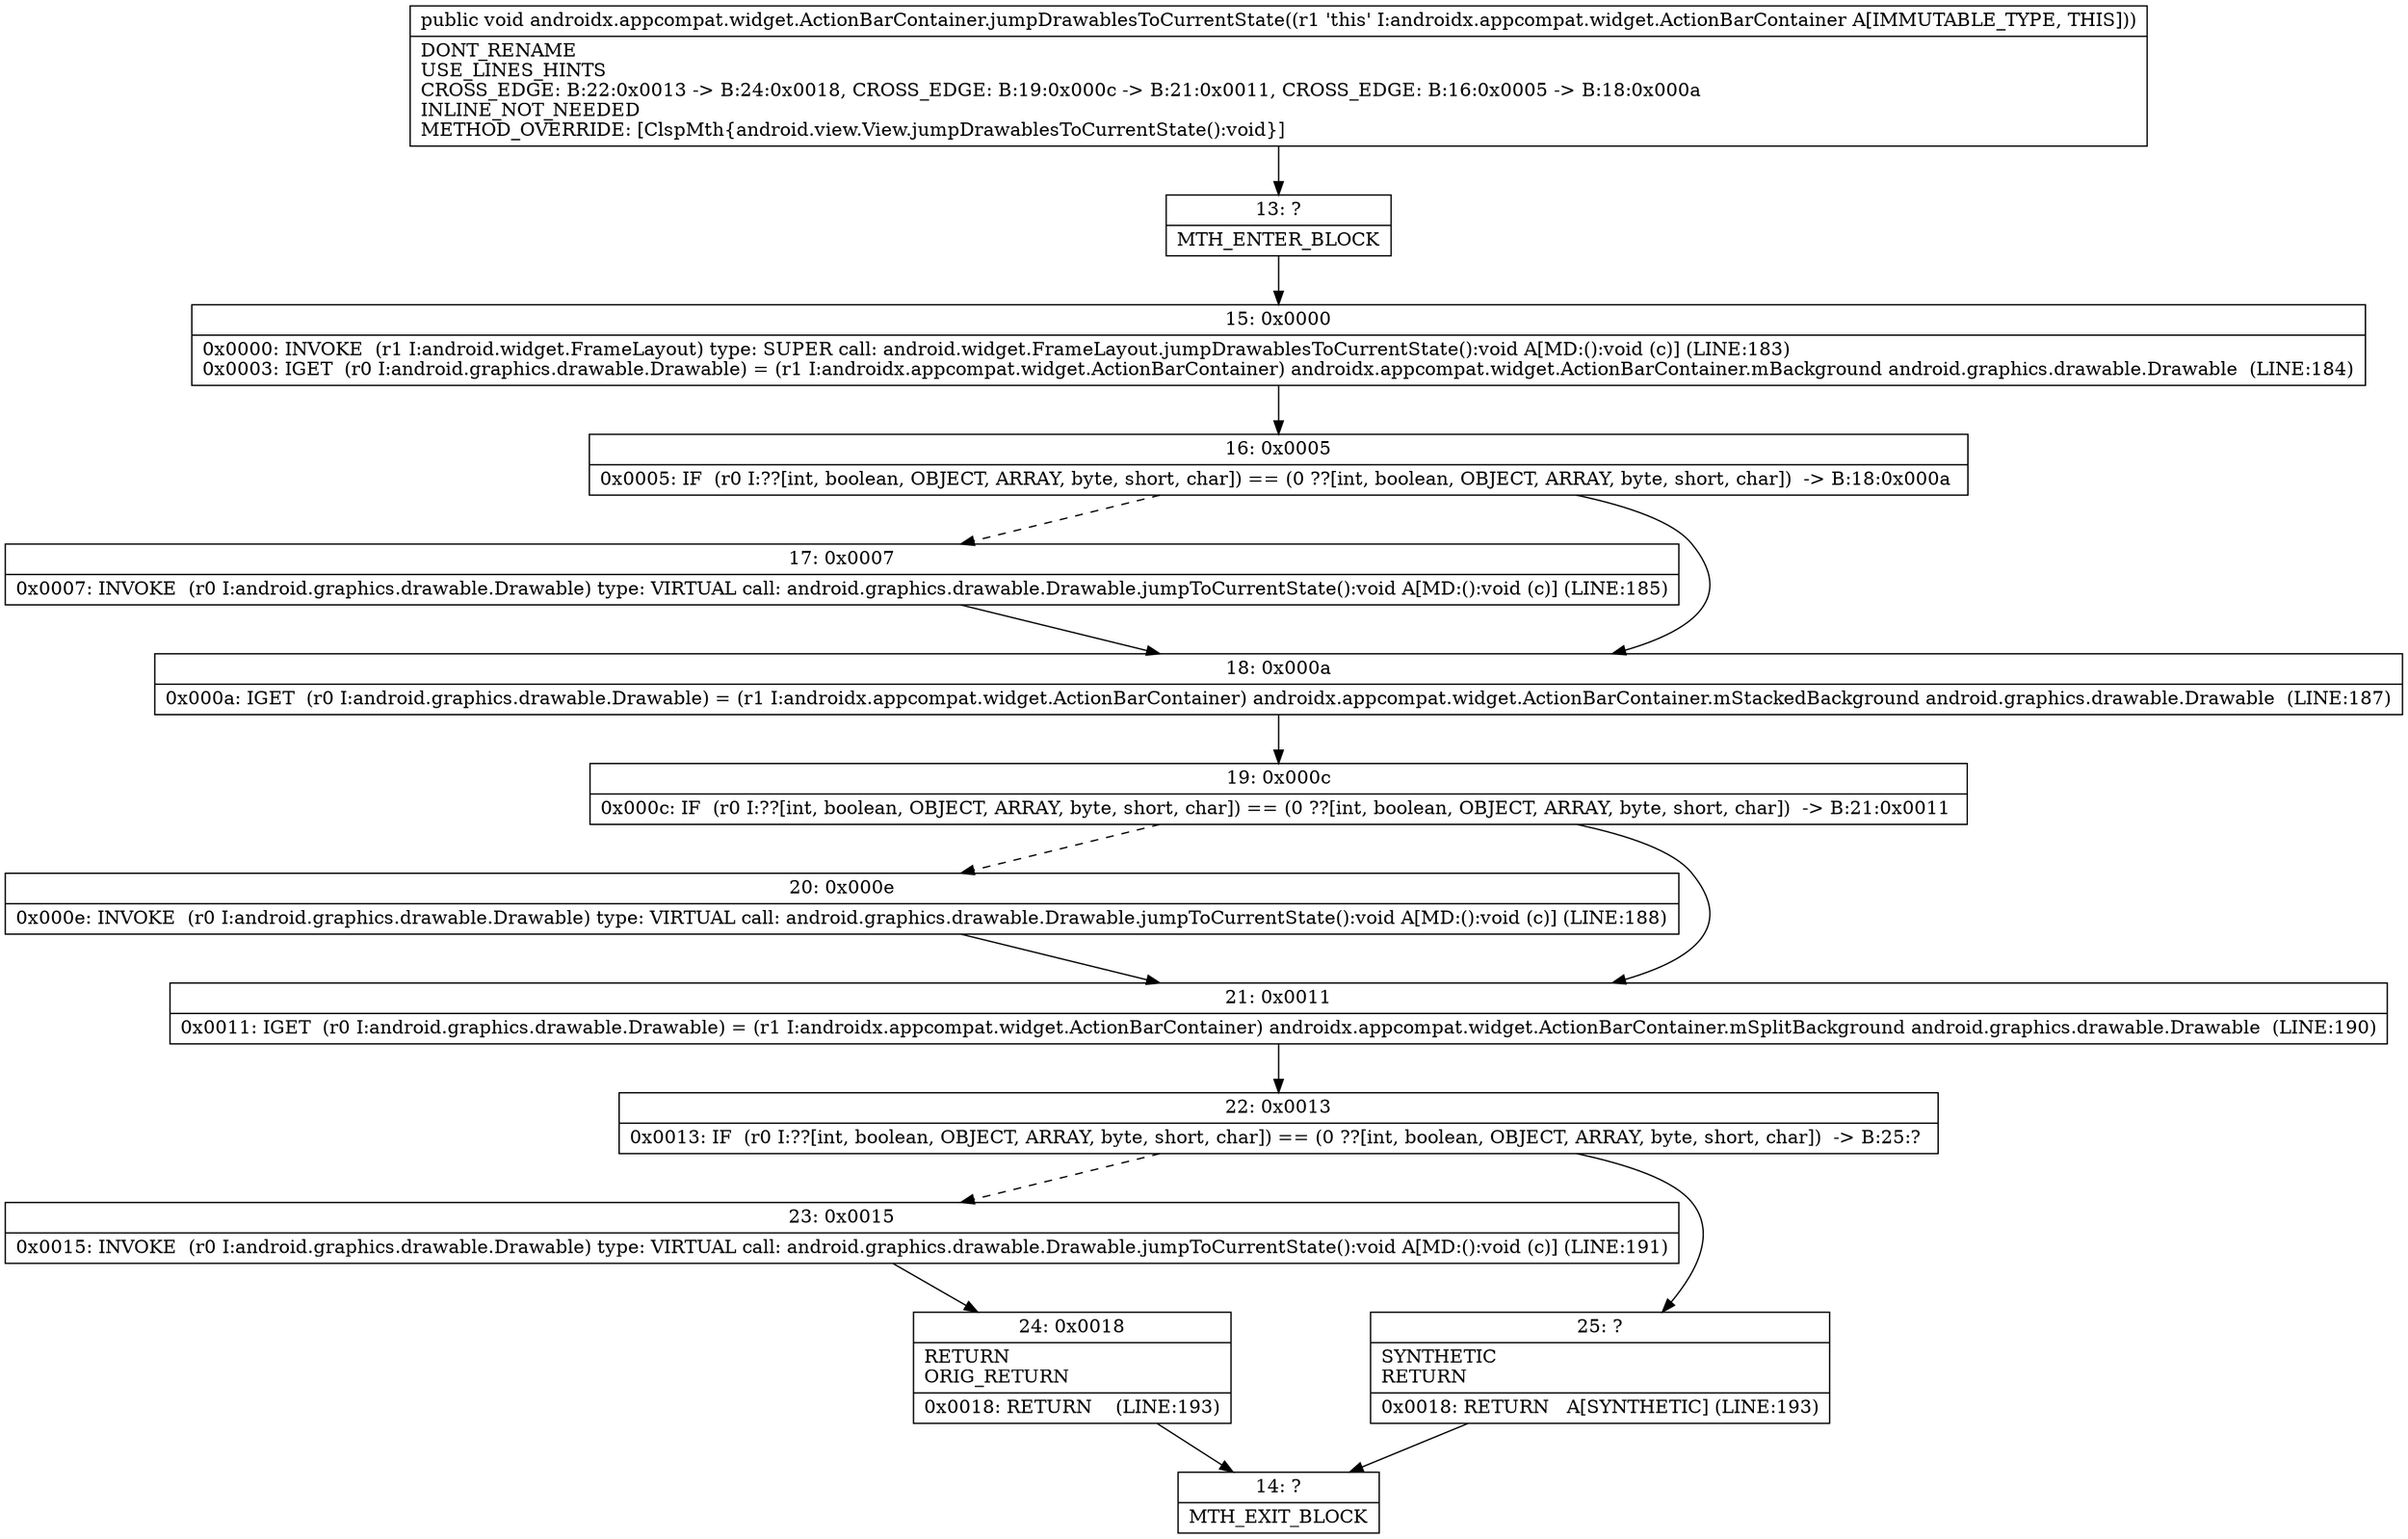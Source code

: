 digraph "CFG forandroidx.appcompat.widget.ActionBarContainer.jumpDrawablesToCurrentState()V" {
Node_13 [shape=record,label="{13\:\ ?|MTH_ENTER_BLOCK\l}"];
Node_15 [shape=record,label="{15\:\ 0x0000|0x0000: INVOKE  (r1 I:android.widget.FrameLayout) type: SUPER call: android.widget.FrameLayout.jumpDrawablesToCurrentState():void A[MD:():void (c)] (LINE:183)\l0x0003: IGET  (r0 I:android.graphics.drawable.Drawable) = (r1 I:androidx.appcompat.widget.ActionBarContainer) androidx.appcompat.widget.ActionBarContainer.mBackground android.graphics.drawable.Drawable  (LINE:184)\l}"];
Node_16 [shape=record,label="{16\:\ 0x0005|0x0005: IF  (r0 I:??[int, boolean, OBJECT, ARRAY, byte, short, char]) == (0 ??[int, boolean, OBJECT, ARRAY, byte, short, char])  \-\> B:18:0x000a \l}"];
Node_17 [shape=record,label="{17\:\ 0x0007|0x0007: INVOKE  (r0 I:android.graphics.drawable.Drawable) type: VIRTUAL call: android.graphics.drawable.Drawable.jumpToCurrentState():void A[MD:():void (c)] (LINE:185)\l}"];
Node_18 [shape=record,label="{18\:\ 0x000a|0x000a: IGET  (r0 I:android.graphics.drawable.Drawable) = (r1 I:androidx.appcompat.widget.ActionBarContainer) androidx.appcompat.widget.ActionBarContainer.mStackedBackground android.graphics.drawable.Drawable  (LINE:187)\l}"];
Node_19 [shape=record,label="{19\:\ 0x000c|0x000c: IF  (r0 I:??[int, boolean, OBJECT, ARRAY, byte, short, char]) == (0 ??[int, boolean, OBJECT, ARRAY, byte, short, char])  \-\> B:21:0x0011 \l}"];
Node_20 [shape=record,label="{20\:\ 0x000e|0x000e: INVOKE  (r0 I:android.graphics.drawable.Drawable) type: VIRTUAL call: android.graphics.drawable.Drawable.jumpToCurrentState():void A[MD:():void (c)] (LINE:188)\l}"];
Node_21 [shape=record,label="{21\:\ 0x0011|0x0011: IGET  (r0 I:android.graphics.drawable.Drawable) = (r1 I:androidx.appcompat.widget.ActionBarContainer) androidx.appcompat.widget.ActionBarContainer.mSplitBackground android.graphics.drawable.Drawable  (LINE:190)\l}"];
Node_22 [shape=record,label="{22\:\ 0x0013|0x0013: IF  (r0 I:??[int, boolean, OBJECT, ARRAY, byte, short, char]) == (0 ??[int, boolean, OBJECT, ARRAY, byte, short, char])  \-\> B:25:? \l}"];
Node_23 [shape=record,label="{23\:\ 0x0015|0x0015: INVOKE  (r0 I:android.graphics.drawable.Drawable) type: VIRTUAL call: android.graphics.drawable.Drawable.jumpToCurrentState():void A[MD:():void (c)] (LINE:191)\l}"];
Node_24 [shape=record,label="{24\:\ 0x0018|RETURN\lORIG_RETURN\l|0x0018: RETURN    (LINE:193)\l}"];
Node_14 [shape=record,label="{14\:\ ?|MTH_EXIT_BLOCK\l}"];
Node_25 [shape=record,label="{25\:\ ?|SYNTHETIC\lRETURN\l|0x0018: RETURN   A[SYNTHETIC] (LINE:193)\l}"];
MethodNode[shape=record,label="{public void androidx.appcompat.widget.ActionBarContainer.jumpDrawablesToCurrentState((r1 'this' I:androidx.appcompat.widget.ActionBarContainer A[IMMUTABLE_TYPE, THIS]))  | DONT_RENAME\lUSE_LINES_HINTS\lCROSS_EDGE: B:22:0x0013 \-\> B:24:0x0018, CROSS_EDGE: B:19:0x000c \-\> B:21:0x0011, CROSS_EDGE: B:16:0x0005 \-\> B:18:0x000a\lINLINE_NOT_NEEDED\lMETHOD_OVERRIDE: [ClspMth\{android.view.View.jumpDrawablesToCurrentState():void\}]\l}"];
MethodNode -> Node_13;Node_13 -> Node_15;
Node_15 -> Node_16;
Node_16 -> Node_17[style=dashed];
Node_16 -> Node_18;
Node_17 -> Node_18;
Node_18 -> Node_19;
Node_19 -> Node_20[style=dashed];
Node_19 -> Node_21;
Node_20 -> Node_21;
Node_21 -> Node_22;
Node_22 -> Node_23[style=dashed];
Node_22 -> Node_25;
Node_23 -> Node_24;
Node_24 -> Node_14;
Node_25 -> Node_14;
}

